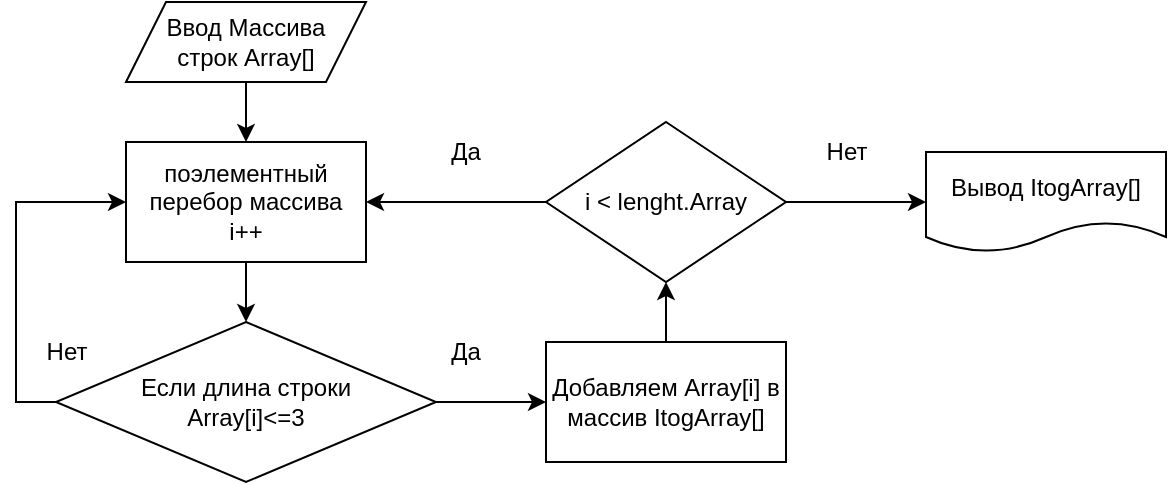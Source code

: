 <mxfile version="20.4.0" type="device"><diagram name="Page-1" id="74e2e168-ea6b-b213-b513-2b3c1d86103e"><mxGraphModel dx="1422" dy="762" grid="1" gridSize="10" guides="1" tooltips="1" connect="1" arrows="1" fold="1" page="1" pageScale="1" pageWidth="1100" pageHeight="850" background="none" math="0" shadow="0"><root><mxCell id="0"/><mxCell id="1" parent="0"/><mxCell id="Ixs1SJTYzxtWj6AlE22W-1" value="Ввод Массива&lt;br&gt;строк Array[]" style="shape=parallelogram;perimeter=parallelogramPerimeter;whiteSpace=wrap;html=1;fixedSize=1;" vertex="1" parent="1"><mxGeometry x="300" y="60" width="120" height="40" as="geometry"/></mxCell><mxCell id="Ixs1SJTYzxtWj6AlE22W-3" value="поэлементный перебор массива&lt;br&gt;i++" style="rounded=0;whiteSpace=wrap;html=1;" vertex="1" parent="1"><mxGeometry x="300" y="130" width="120" height="60" as="geometry"/></mxCell><mxCell id="Ixs1SJTYzxtWj6AlE22W-11" style="edgeStyle=orthogonalEdgeStyle;rounded=0;orthogonalLoop=1;jettySize=auto;html=1;entryX=0;entryY=0.5;entryDx=0;entryDy=0;" edge="1" parent="1" source="Ixs1SJTYzxtWj6AlE22W-4" target="Ixs1SJTYzxtWj6AlE22W-3"><mxGeometry relative="1" as="geometry"><Array as="points"><mxPoint x="245" y="260"/><mxPoint x="245" y="160"/></Array></mxGeometry></mxCell><mxCell id="Ixs1SJTYzxtWj6AlE22W-4" value="Если длина строки &lt;br&gt;Array[i]&amp;lt;=3" style="rhombus;whiteSpace=wrap;html=1;" vertex="1" parent="1"><mxGeometry x="265" y="220" width="190" height="80" as="geometry"/></mxCell><mxCell id="Ixs1SJTYzxtWj6AlE22W-14" style="edgeStyle=orthogonalEdgeStyle;rounded=0;orthogonalLoop=1;jettySize=auto;html=1;entryX=0.5;entryY=1;entryDx=0;entryDy=0;" edge="1" parent="1" source="Ixs1SJTYzxtWj6AlE22W-5" target="Ixs1SJTYzxtWj6AlE22W-13"><mxGeometry relative="1" as="geometry"/></mxCell><mxCell id="Ixs1SJTYzxtWj6AlE22W-5" value="Добавляем Array[i] в массив ItogArray[]" style="rounded=0;whiteSpace=wrap;html=1;" vertex="1" parent="1"><mxGeometry x="510" y="230" width="120" height="60" as="geometry"/></mxCell><mxCell id="Ixs1SJTYzxtWj6AlE22W-6" value="" style="endArrow=classic;html=1;rounded=0;exitX=0.5;exitY=1;exitDx=0;exitDy=0;" edge="1" parent="1" source="Ixs1SJTYzxtWj6AlE22W-1" target="Ixs1SJTYzxtWj6AlE22W-3"><mxGeometry width="50" height="50" relative="1" as="geometry"><mxPoint x="520" y="380" as="sourcePoint"/><mxPoint x="570" y="330" as="targetPoint"/></mxGeometry></mxCell><mxCell id="Ixs1SJTYzxtWj6AlE22W-7" value="" style="endArrow=classic;html=1;rounded=0;entryX=0.5;entryY=0;entryDx=0;entryDy=0;" edge="1" parent="1" source="Ixs1SJTYzxtWj6AlE22W-3" target="Ixs1SJTYzxtWj6AlE22W-4"><mxGeometry width="50" height="50" relative="1" as="geometry"><mxPoint x="510" y="150" as="sourcePoint"/><mxPoint x="560" y="100" as="targetPoint"/></mxGeometry></mxCell><mxCell id="Ixs1SJTYzxtWj6AlE22W-8" value="" style="endArrow=classic;html=1;rounded=0;exitX=1;exitY=0.5;exitDx=0;exitDy=0;entryX=0;entryY=0.5;entryDx=0;entryDy=0;" edge="1" parent="1" source="Ixs1SJTYzxtWj6AlE22W-4" target="Ixs1SJTYzxtWj6AlE22W-5"><mxGeometry width="50" height="50" relative="1" as="geometry"><mxPoint x="150" y="430" as="sourcePoint"/><mxPoint x="200" y="380" as="targetPoint"/></mxGeometry></mxCell><mxCell id="Ixs1SJTYzxtWj6AlE22W-9" value="Да" style="text;html=1;strokeColor=none;fillColor=none;align=center;verticalAlign=middle;whiteSpace=wrap;rounded=0;" vertex="1" parent="1"><mxGeometry x="440" y="220" width="60" height="30" as="geometry"/></mxCell><mxCell id="Ixs1SJTYzxtWj6AlE22W-12" value="Нет" style="text;html=1;align=center;verticalAlign=middle;resizable=0;points=[];autosize=1;strokeColor=none;fillColor=none;" vertex="1" parent="1"><mxGeometry x="250" y="220" width="40" height="30" as="geometry"/></mxCell><mxCell id="Ixs1SJTYzxtWj6AlE22W-15" style="edgeStyle=orthogonalEdgeStyle;rounded=0;orthogonalLoop=1;jettySize=auto;html=1;entryX=1;entryY=0.5;entryDx=0;entryDy=0;" edge="1" parent="1" source="Ixs1SJTYzxtWj6AlE22W-13" target="Ixs1SJTYzxtWj6AlE22W-3"><mxGeometry relative="1" as="geometry"/></mxCell><mxCell id="Ixs1SJTYzxtWj6AlE22W-13" value="i &amp;lt; lenght.Array" style="rhombus;whiteSpace=wrap;html=1;" vertex="1" parent="1"><mxGeometry x="510" y="120" width="120" height="80" as="geometry"/></mxCell><mxCell id="Ixs1SJTYzxtWj6AlE22W-16" value="Да" style="text;html=1;strokeColor=none;fillColor=none;align=center;verticalAlign=middle;whiteSpace=wrap;rounded=0;" vertex="1" parent="1"><mxGeometry x="440" y="120" width="60" height="30" as="geometry"/></mxCell><mxCell id="Ixs1SJTYzxtWj6AlE22W-17" value="Нет" style="text;html=1;align=center;verticalAlign=middle;resizable=0;points=[];autosize=1;strokeColor=none;fillColor=none;" vertex="1" parent="1"><mxGeometry x="640" y="120" width="40" height="30" as="geometry"/></mxCell><mxCell id="Ixs1SJTYzxtWj6AlE22W-18" value="" style="endArrow=classic;html=1;rounded=0;exitX=1;exitY=0.5;exitDx=0;exitDy=0;" edge="1" parent="1" source="Ixs1SJTYzxtWj6AlE22W-13" target="Ixs1SJTYzxtWj6AlE22W-19"><mxGeometry width="50" height="50" relative="1" as="geometry"><mxPoint x="520" y="380" as="sourcePoint"/><mxPoint x="730" y="160" as="targetPoint"/></mxGeometry></mxCell><mxCell id="Ixs1SJTYzxtWj6AlE22W-19" value="Вывод ItogArray[]" style="shape=document;whiteSpace=wrap;html=1;boundedLbl=1;" vertex="1" parent="1"><mxGeometry x="700" y="135" width="120" height="50" as="geometry"/></mxCell></root></mxGraphModel></diagram></mxfile>